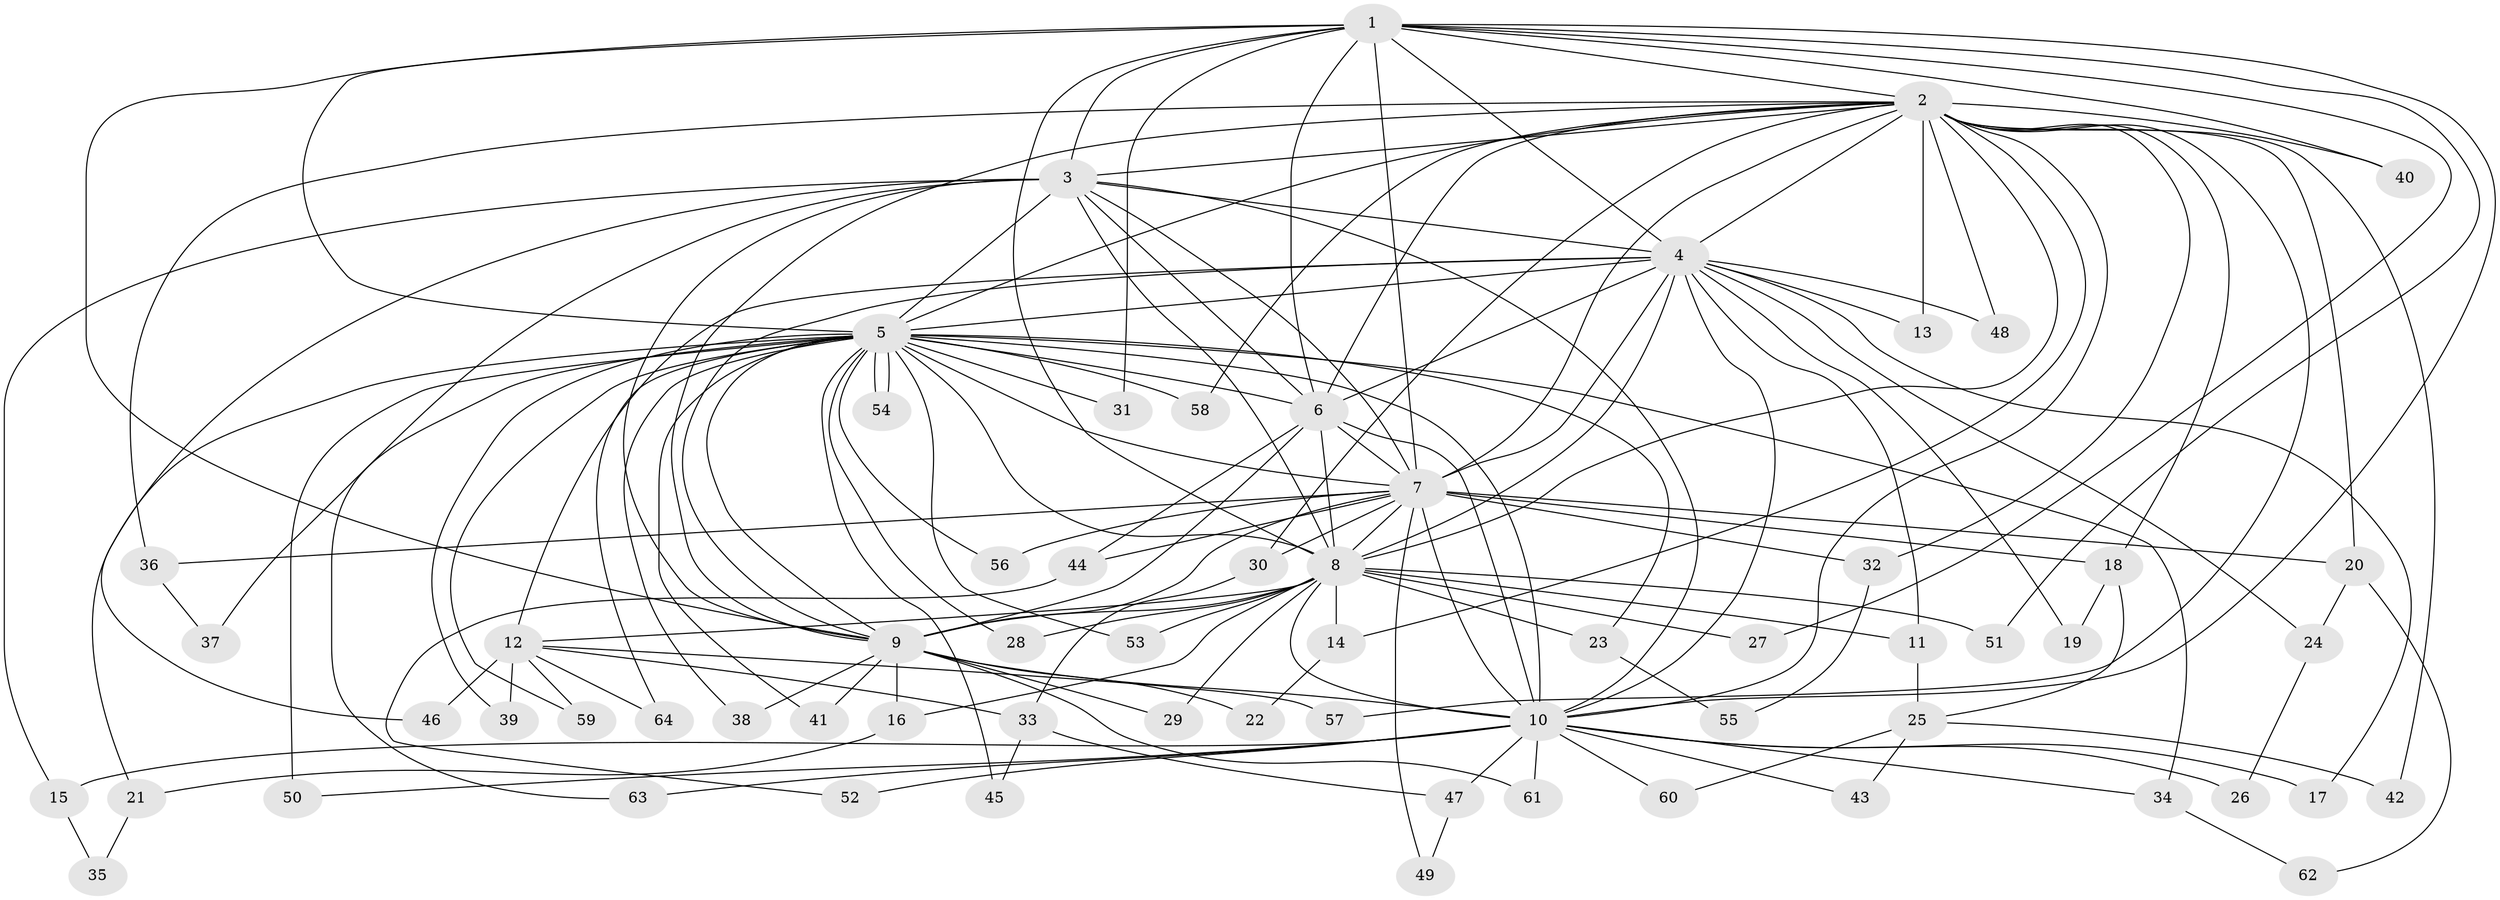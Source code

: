 // coarse degree distribution, {18: 0.02, 27: 0.02, 14: 0.04, 12: 0.02, 23: 0.02, 7: 0.02, 3: 0.16, 8: 0.02, 2: 0.54, 4: 0.04, 5: 0.06, 1: 0.04}
// Generated by graph-tools (version 1.1) at 2025/23/03/03/25 07:23:46]
// undirected, 64 vertices, 153 edges
graph export_dot {
graph [start="1"]
  node [color=gray90,style=filled];
  1;
  2;
  3;
  4;
  5;
  6;
  7;
  8;
  9;
  10;
  11;
  12;
  13;
  14;
  15;
  16;
  17;
  18;
  19;
  20;
  21;
  22;
  23;
  24;
  25;
  26;
  27;
  28;
  29;
  30;
  31;
  32;
  33;
  34;
  35;
  36;
  37;
  38;
  39;
  40;
  41;
  42;
  43;
  44;
  45;
  46;
  47;
  48;
  49;
  50;
  51;
  52;
  53;
  54;
  55;
  56;
  57;
  58;
  59;
  60;
  61;
  62;
  63;
  64;
  1 -- 2;
  1 -- 3;
  1 -- 4;
  1 -- 5;
  1 -- 6;
  1 -- 7;
  1 -- 8;
  1 -- 9;
  1 -- 10;
  1 -- 27;
  1 -- 31;
  1 -- 40;
  1 -- 51;
  2 -- 3;
  2 -- 4;
  2 -- 5;
  2 -- 6;
  2 -- 7;
  2 -- 8;
  2 -- 9;
  2 -- 10;
  2 -- 13;
  2 -- 14;
  2 -- 18;
  2 -- 20;
  2 -- 30;
  2 -- 32;
  2 -- 36;
  2 -- 40;
  2 -- 42;
  2 -- 48;
  2 -- 57;
  2 -- 58;
  3 -- 4;
  3 -- 5;
  3 -- 6;
  3 -- 7;
  3 -- 8;
  3 -- 9;
  3 -- 10;
  3 -- 15;
  3 -- 37;
  3 -- 46;
  4 -- 5;
  4 -- 6;
  4 -- 7;
  4 -- 8;
  4 -- 9;
  4 -- 10;
  4 -- 11;
  4 -- 12;
  4 -- 13;
  4 -- 17;
  4 -- 19;
  4 -- 24;
  4 -- 48;
  5 -- 6;
  5 -- 7;
  5 -- 8;
  5 -- 9;
  5 -- 10;
  5 -- 21;
  5 -- 23;
  5 -- 28;
  5 -- 31;
  5 -- 34;
  5 -- 38;
  5 -- 39;
  5 -- 41;
  5 -- 45;
  5 -- 50;
  5 -- 53;
  5 -- 54;
  5 -- 54;
  5 -- 56;
  5 -- 58;
  5 -- 59;
  5 -- 63;
  5 -- 64;
  6 -- 7;
  6 -- 8;
  6 -- 9;
  6 -- 10;
  6 -- 44;
  7 -- 8;
  7 -- 9;
  7 -- 10;
  7 -- 18;
  7 -- 20;
  7 -- 30;
  7 -- 32;
  7 -- 36;
  7 -- 44;
  7 -- 49;
  7 -- 56;
  8 -- 9;
  8 -- 10;
  8 -- 11;
  8 -- 12;
  8 -- 14;
  8 -- 16;
  8 -- 23;
  8 -- 27;
  8 -- 28;
  8 -- 29;
  8 -- 51;
  8 -- 53;
  9 -- 10;
  9 -- 16;
  9 -- 22;
  9 -- 29;
  9 -- 38;
  9 -- 41;
  9 -- 61;
  10 -- 15;
  10 -- 17;
  10 -- 26;
  10 -- 34;
  10 -- 43;
  10 -- 47;
  10 -- 50;
  10 -- 52;
  10 -- 60;
  10 -- 61;
  10 -- 63;
  11 -- 25;
  12 -- 33;
  12 -- 39;
  12 -- 46;
  12 -- 57;
  12 -- 59;
  12 -- 64;
  14 -- 22;
  15 -- 35;
  16 -- 21;
  18 -- 19;
  18 -- 25;
  20 -- 24;
  20 -- 62;
  21 -- 35;
  23 -- 55;
  24 -- 26;
  25 -- 42;
  25 -- 43;
  25 -- 60;
  30 -- 33;
  32 -- 55;
  33 -- 45;
  33 -- 47;
  34 -- 62;
  36 -- 37;
  44 -- 52;
  47 -- 49;
}
